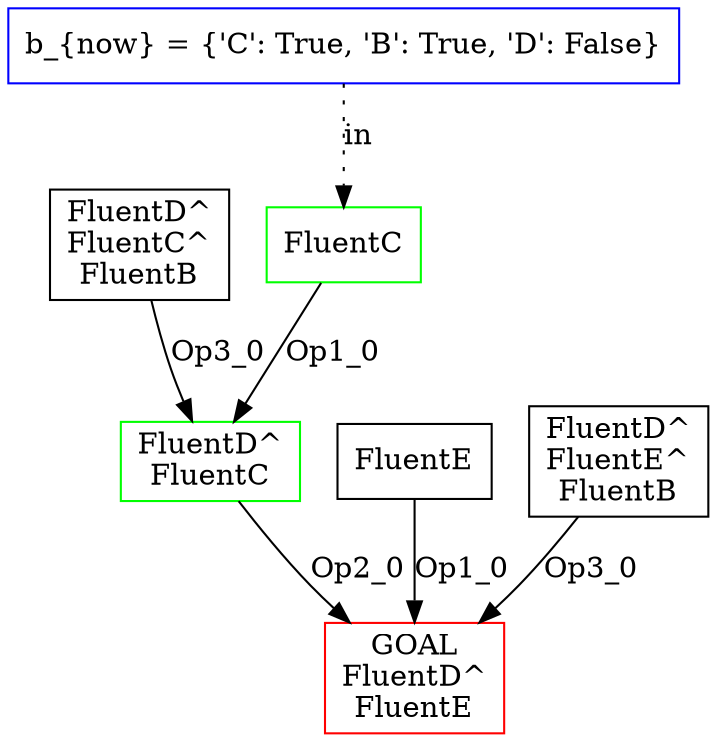 digraph planningTree {
	r0 [label="GOAL
FluentD^\nFluentE", shape=box, color=red];
	r1 [label="FluentD^\nFluentC", shape=box];
	r1 -> r0 [label="Op2_0"];
	r2 [label="FluentE", shape=box];
	r2 -> r0 [label="Op1_0"];
	r3 [label="FluentD^\nFluentE^\nFluentB", shape=box];
	r3 -> r0 [label="Op3_0"];
	r4 [label="FluentD^\nFluentC^\nFluentB", shape=box];
	r4 -> r1 [label="Op3_0"];
	r5 [label="FluentC", shape=box];
	r5 -> r1 [label="Op1_0"];
	r5[color = green];
	r1[color = green];
	bnow [shape=box, color=blue, label="b_{now} = {'C': True, 'B': True, 'D': False}"];
	bnow -> r5 [label="in", style=dotted];
}